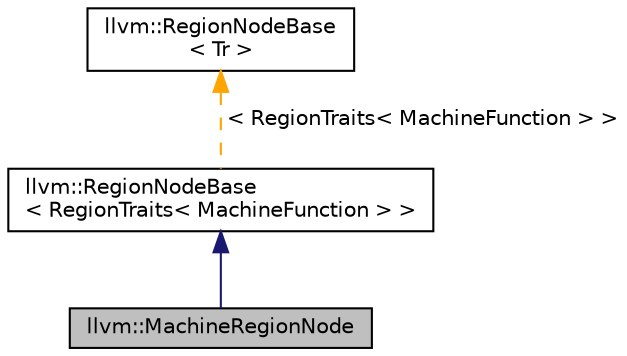 digraph "llvm::MachineRegionNode"
{
 // LATEX_PDF_SIZE
  bgcolor="transparent";
  edge [fontname="Helvetica",fontsize="10",labelfontname="Helvetica",labelfontsize="10"];
  node [fontname="Helvetica",fontsize="10",shape="box"];
  Node1 [label="llvm::MachineRegionNode",height=0.2,width=0.4,color="black", fillcolor="grey75", style="filled", fontcolor="black",tooltip=" "];
  Node2 -> Node1 [dir="back",color="midnightblue",fontsize="10",style="solid",fontname="Helvetica"];
  Node2 [label="llvm::RegionNodeBase\l\< RegionTraits\< MachineFunction \> \>",height=0.2,width=0.4,color="black",URL="$classllvm_1_1RegionNodeBase.html",tooltip=" "];
  Node3 -> Node2 [dir="back",color="orange",fontsize="10",style="dashed",label=" \< RegionTraits\< MachineFunction \> \>" ,fontname="Helvetica"];
  Node3 [label="llvm::RegionNodeBase\l\< Tr \>",height=0.2,width=0.4,color="black",URL="$classllvm_1_1RegionNodeBase.html",tooltip="A RegionNode represents a subregion or a BasicBlock that is part of a Region."];
}
